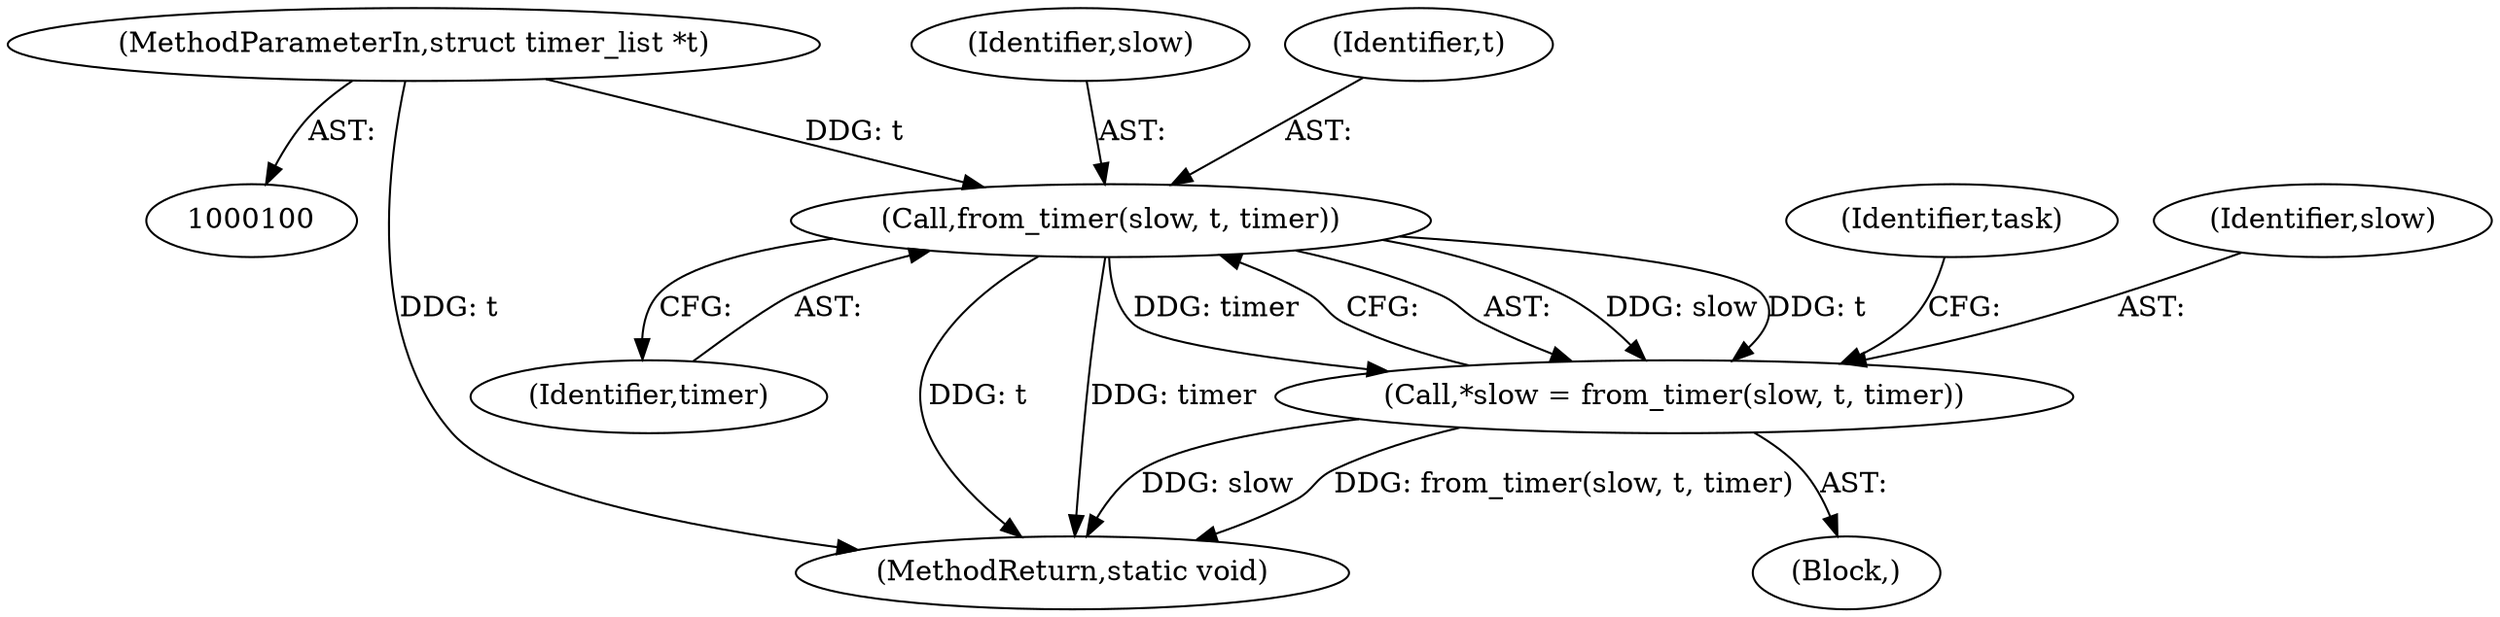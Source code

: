 digraph "0_linux_b90cd6f2b905905fb42671009dc0e27c310a16ae_0@pointer" {
"1000106" [label="(Call,from_timer(slow, t, timer))"];
"1000101" [label="(MethodParameterIn,struct timer_list *t)"];
"1000104" [label="(Call,*slow = from_timer(slow, t, timer))"];
"1000104" [label="(Call,*slow = from_timer(slow, t, timer))"];
"1000107" [label="(Identifier,slow)"];
"1000109" [label="(Identifier,timer)"];
"1000112" [label="(Identifier,task)"];
"1000105" [label="(Identifier,slow)"];
"1000106" [label="(Call,from_timer(slow, t, timer))"];
"1000101" [label="(MethodParameterIn,struct timer_list *t)"];
"1000102" [label="(Block,)"];
"1000148" [label="(MethodReturn,static void)"];
"1000108" [label="(Identifier,t)"];
"1000106" -> "1000104"  [label="AST: "];
"1000106" -> "1000109"  [label="CFG: "];
"1000107" -> "1000106"  [label="AST: "];
"1000108" -> "1000106"  [label="AST: "];
"1000109" -> "1000106"  [label="AST: "];
"1000104" -> "1000106"  [label="CFG: "];
"1000106" -> "1000148"  [label="DDG: t"];
"1000106" -> "1000148"  [label="DDG: timer"];
"1000106" -> "1000104"  [label="DDG: slow"];
"1000106" -> "1000104"  [label="DDG: t"];
"1000106" -> "1000104"  [label="DDG: timer"];
"1000101" -> "1000106"  [label="DDG: t"];
"1000101" -> "1000100"  [label="AST: "];
"1000101" -> "1000148"  [label="DDG: t"];
"1000104" -> "1000102"  [label="AST: "];
"1000105" -> "1000104"  [label="AST: "];
"1000112" -> "1000104"  [label="CFG: "];
"1000104" -> "1000148"  [label="DDG: slow"];
"1000104" -> "1000148"  [label="DDG: from_timer(slow, t, timer)"];
}

